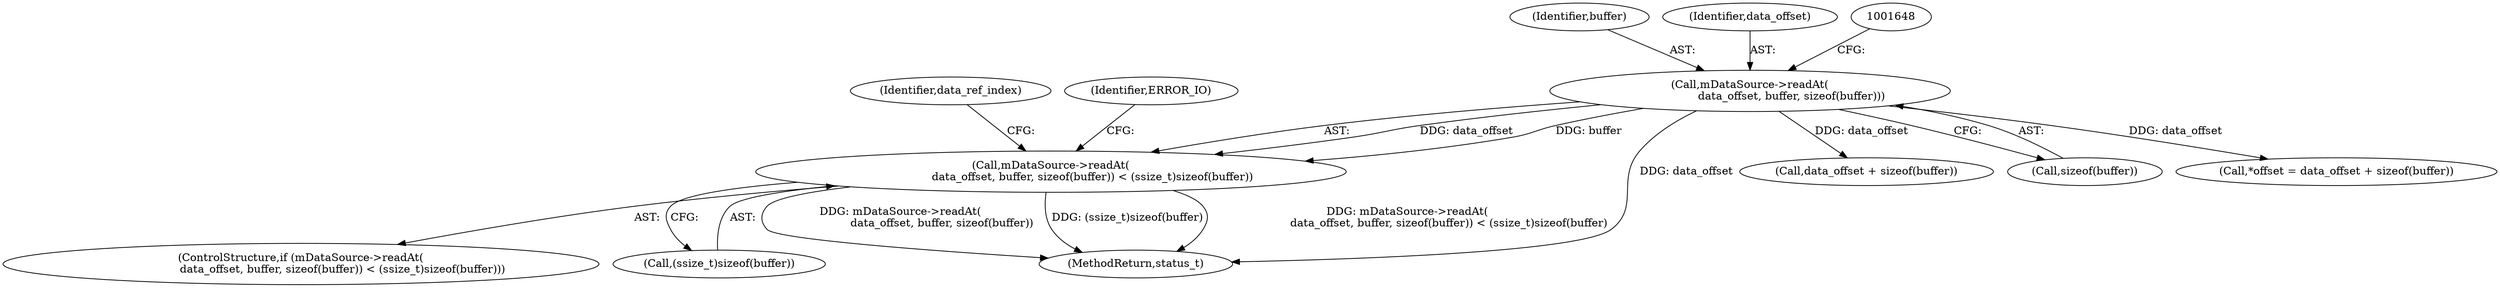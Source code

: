 digraph "0_Android_f4a88c8ed4f8186b3d6e2852993e063fc33ff231@API" {
"1001641" [label="(Call,mDataSource->readAt(\n                        data_offset, buffer, sizeof(buffer)) < (ssize_t)sizeof(buffer))"];
"1001642" [label="(Call,mDataSource->readAt(\n                        data_offset, buffer, sizeof(buffer)))"];
"1001644" [label="(Identifier,buffer)"];
"1001725" [label="(Call,data_offset + sizeof(buffer))"];
"1001656" [label="(Identifier,data_ref_index)"];
"1001640" [label="(ControlStructure,if (mDataSource->readAt(\n                        data_offset, buffer, sizeof(buffer)) < (ssize_t)sizeof(buffer)))"];
"1001645" [label="(Call,sizeof(buffer))"];
"1001641" [label="(Call,mDataSource->readAt(\n                        data_offset, buffer, sizeof(buffer)) < (ssize_t)sizeof(buffer))"];
"1001647" [label="(Call,(ssize_t)sizeof(buffer))"];
"1001642" [label="(Call,mDataSource->readAt(\n                        data_offset, buffer, sizeof(buffer)))"];
"1001653" [label="(Identifier,ERROR_IO)"];
"1002911" [label="(MethodReturn,status_t)"];
"1001722" [label="(Call,*offset = data_offset + sizeof(buffer))"];
"1001643" [label="(Identifier,data_offset)"];
"1001641" -> "1001640"  [label="AST: "];
"1001641" -> "1001647"  [label="CFG: "];
"1001642" -> "1001641"  [label="AST: "];
"1001647" -> "1001641"  [label="AST: "];
"1001653" -> "1001641"  [label="CFG: "];
"1001656" -> "1001641"  [label="CFG: "];
"1001641" -> "1002911"  [label="DDG: mDataSource->readAt(\n                        data_offset, buffer, sizeof(buffer))"];
"1001641" -> "1002911"  [label="DDG: (ssize_t)sizeof(buffer)"];
"1001641" -> "1002911"  [label="DDG: mDataSource->readAt(\n                        data_offset, buffer, sizeof(buffer)) < (ssize_t)sizeof(buffer)"];
"1001642" -> "1001641"  [label="DDG: data_offset"];
"1001642" -> "1001641"  [label="DDG: buffer"];
"1001642" -> "1001645"  [label="CFG: "];
"1001643" -> "1001642"  [label="AST: "];
"1001644" -> "1001642"  [label="AST: "];
"1001645" -> "1001642"  [label="AST: "];
"1001648" -> "1001642"  [label="CFG: "];
"1001642" -> "1002911"  [label="DDG: data_offset"];
"1001642" -> "1001722"  [label="DDG: data_offset"];
"1001642" -> "1001725"  [label="DDG: data_offset"];
}
